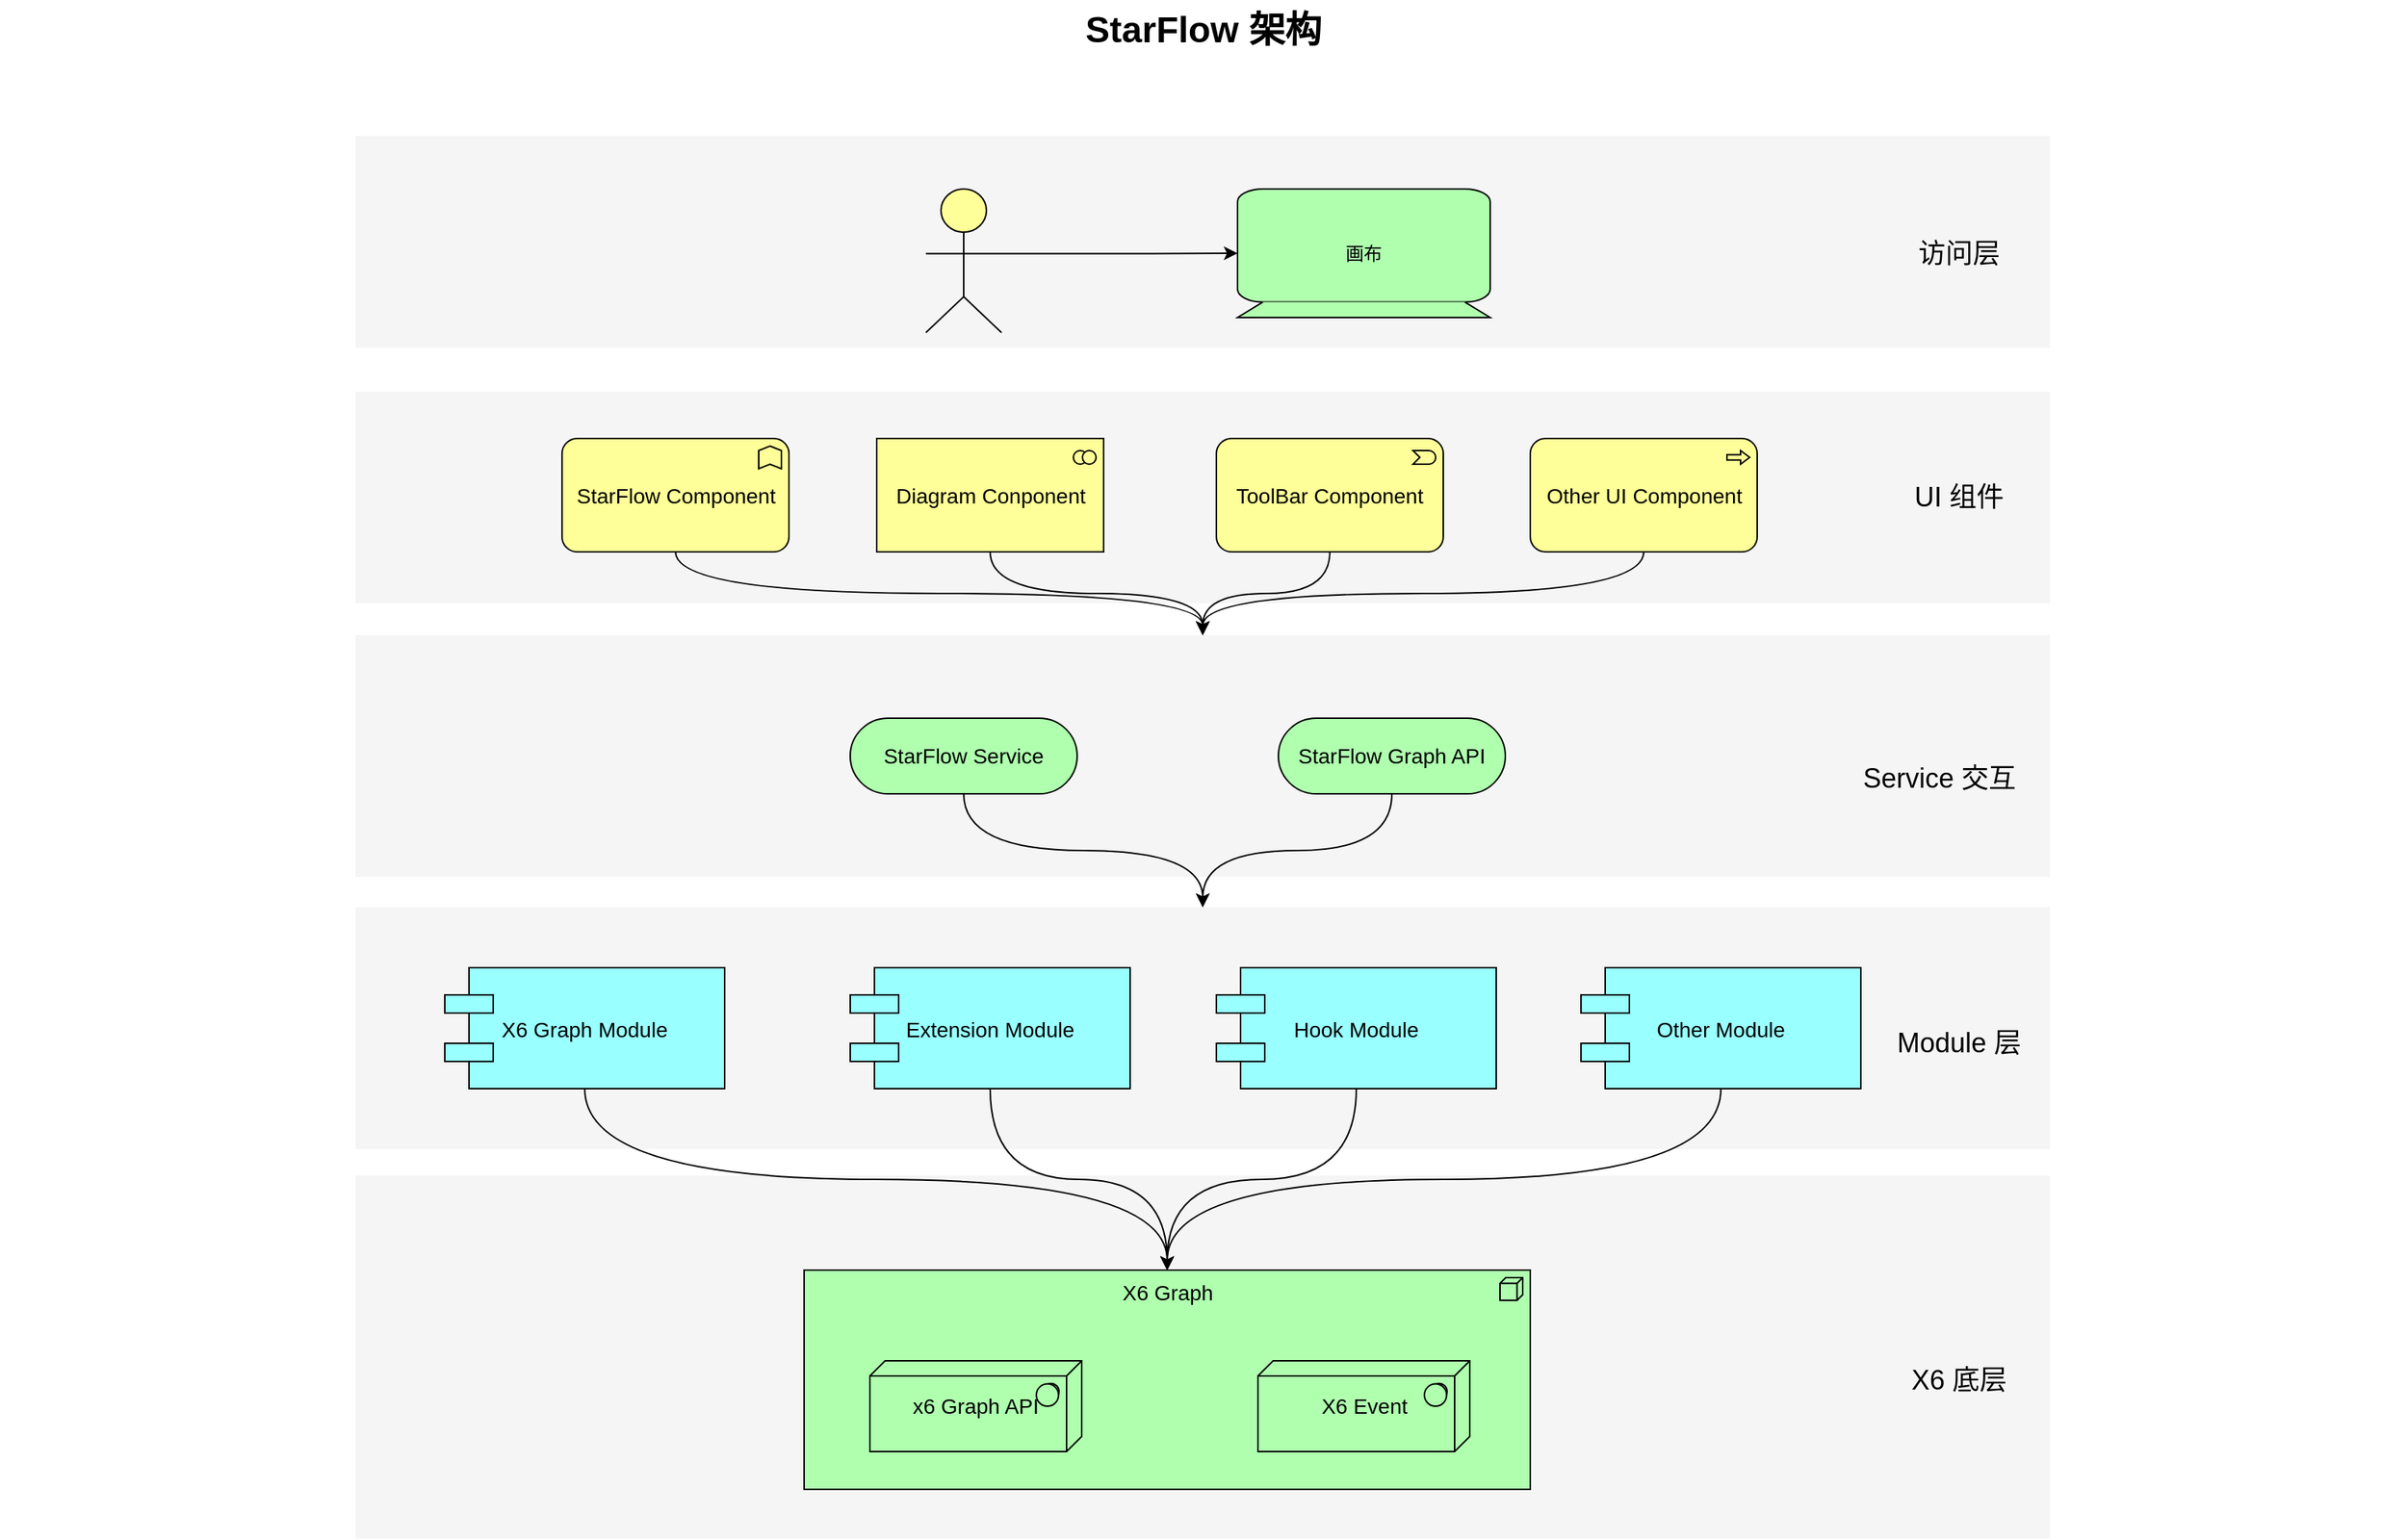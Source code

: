 <mxfile version="20.2.3" type="github">
  <diagram id="6I0OCvxSQrVGMHxT2VVA" name="Page-1">
    <mxGraphModel dx="1919" dy="844" grid="1" gridSize="10" guides="1" tooltips="1" connect="1" arrows="1" fold="1" page="1" pageScale="1" pageWidth="850" pageHeight="1100" math="0" shadow="0">
      <root>
        <mxCell id="0" />
        <mxCell id="1" parent="0" />
        <mxCell id="5hwgeZj60w0eASZ2tmYc-20" value="" style="whiteSpace=wrap;html=1;strokeColor=none;strokeWidth=1;fillColor=#f5f5f5;fontSize=14;" parent="1" vertex="1">
          <mxGeometry x="210" y="160" width="1120" height="140" as="geometry" />
        </mxCell>
        <mxCell id="5hwgeZj60w0eASZ2tmYc-2" value="" style="whiteSpace=wrap;html=1;strokeColor=none;strokeWidth=1;fillColor=#f5f5f5;fontSize=14;" parent="1" vertex="1">
          <mxGeometry x="210" y="490" width="1120" height="160" as="geometry" />
        </mxCell>
        <mxCell id="dKdSaXE48SgPbhcamS2K-30" value="" style="whiteSpace=wrap;html=1;strokeColor=none;strokeWidth=1;fillColor=#f5f5f5;fontSize=14;" parent="1" vertex="1">
          <mxGeometry x="210" y="847.5" width="1120" height="240" as="geometry" />
        </mxCell>
        <mxCell id="dKdSaXE48SgPbhcamS2K-31" value="" style="whiteSpace=wrap;html=1;strokeColor=none;strokeWidth=1;fillColor=#f5f5f5;fontSize=14;" parent="1" vertex="1">
          <mxGeometry x="210" y="670" width="1120" height="160" as="geometry" />
        </mxCell>
        <mxCell id="dKdSaXE48SgPbhcamS2K-32" value="" style="whiteSpace=wrap;html=1;strokeColor=none;strokeWidth=1;fillColor=#f5f5f5;fontSize=14;" parent="1" vertex="1">
          <mxGeometry x="210" y="329" width="1120" height="140" as="geometry" />
        </mxCell>
        <mxCell id="dKdSaXE48SgPbhcamS2K-33" value="X6 Graph" style="html=1;whiteSpace=wrap;fillColor=#AFFFAF;shape=mxgraph.archimate3.application;appType=node;archiType=square;fontSize=14;verticalAlign=top;" parent="1" vertex="1">
          <mxGeometry x="506.5" y="910" width="480" height="145" as="geometry" />
        </mxCell>
        <mxCell id="dKdSaXE48SgPbhcamS2K-35" value="x6 Graph API" style="html=1;whiteSpace=wrap;fillColor=#AFFFAF;shape=mxgraph.archimate3.tech;techType=sysSw;fontSize=14;" parent="1" vertex="1">
          <mxGeometry x="550" y="970" width="140" height="60" as="geometry" />
        </mxCell>
        <mxCell id="dKdSaXE48SgPbhcamS2K-37" value="&lt;div&gt;X6 Event&lt;/div&gt;" style="html=1;whiteSpace=wrap;fillColor=#AFFFAF;shape=mxgraph.archimate3.tech;techType=sysSw;fontSize=14;" parent="1" vertex="1">
          <mxGeometry x="806.5" y="970" width="140" height="60" as="geometry" />
        </mxCell>
        <mxCell id="5hwgeZj60w0eASZ2tmYc-12" style="edgeStyle=orthogonalEdgeStyle;curved=1;orthogonalLoop=1;jettySize=auto;html=1;exitX=0.5;exitY=1;exitDx=0;exitDy=0;exitPerimeter=0;entryX=0.5;entryY=0;entryDx=0;entryDy=0;" parent="1" source="dKdSaXE48SgPbhcamS2K-40" target="dKdSaXE48SgPbhcamS2K-31" edge="1">
          <mxGeometry relative="1" as="geometry" />
        </mxCell>
        <mxCell id="dKdSaXE48SgPbhcamS2K-40" value="StarFlow Service" style="html=1;whiteSpace=wrap;fillColor=#AFFFAF;shape=mxgraph.archimate3.service;fontSize=14;" parent="1" vertex="1">
          <mxGeometry x="537" y="545" width="150" height="50" as="geometry" />
        </mxCell>
        <mxCell id="5hwgeZj60w0eASZ2tmYc-13" style="edgeStyle=orthogonalEdgeStyle;curved=1;orthogonalLoop=1;jettySize=auto;html=1;exitX=0.5;exitY=1;exitDx=0;exitDy=0;exitPerimeter=0;entryX=0.5;entryY=0;entryDx=0;entryDy=0;" parent="1" source="dKdSaXE48SgPbhcamS2K-45" target="dKdSaXE48SgPbhcamS2K-31" edge="1">
          <mxGeometry relative="1" as="geometry">
            <mxPoint x="740" y="670" as="targetPoint" />
          </mxGeometry>
        </mxCell>
        <mxCell id="dKdSaXE48SgPbhcamS2K-45" value="StarFlow Graph API" style="html=1;whiteSpace=wrap;fillColor=#AFFFAF;shape=mxgraph.archimate3.service;fontSize=14;" parent="1" vertex="1">
          <mxGeometry x="820" y="545" width="150" height="50" as="geometry" />
        </mxCell>
        <mxCell id="5hwgeZj60w0eASZ2tmYc-6" style="edgeStyle=orthogonalEdgeStyle;orthogonalLoop=1;jettySize=auto;html=1;exitX=0.5;exitY=1;exitDx=0;exitDy=0;curved=1;" parent="1" source="dKdSaXE48SgPbhcamS2K-47" target="dKdSaXE48SgPbhcamS2K-33" edge="1">
          <mxGeometry relative="1" as="geometry" />
        </mxCell>
        <mxCell id="dKdSaXE48SgPbhcamS2K-47" value="X6 Graph Module" style="shape=component;align=center;fillColor=#99ffff;gradientColor=none;fontSize=14;" parent="1" vertex="1">
          <mxGeometry x="269" y="710" width="185" height="80" as="geometry" />
        </mxCell>
        <mxCell id="5hwgeZj60w0eASZ2tmYc-7" style="edgeStyle=orthogonalEdgeStyle;orthogonalLoop=1;jettySize=auto;html=1;exitX=0.5;exitY=1;exitDx=0;exitDy=0;curved=1;" parent="1" source="dKdSaXE48SgPbhcamS2K-49" target="dKdSaXE48SgPbhcamS2K-33" edge="1">
          <mxGeometry relative="1" as="geometry">
            <mxPoint x="620" y="970" as="targetPoint" />
          </mxGeometry>
        </mxCell>
        <mxCell id="dKdSaXE48SgPbhcamS2K-49" value="Extension Module" style="shape=component;align=center;fillColor=#99ffff;gradientColor=none;fontSize=14;" parent="1" vertex="1">
          <mxGeometry x="537" y="710" width="185" height="80" as="geometry" />
        </mxCell>
        <mxCell id="5hwgeZj60w0eASZ2tmYc-11" style="edgeStyle=orthogonalEdgeStyle;curved=1;orthogonalLoop=1;jettySize=auto;html=1;exitX=0.5;exitY=1;exitDx=0;exitDy=0;entryX=0.5;entryY=0;entryDx=0;entryDy=0;entryPerimeter=0;" parent="1" source="dKdSaXE48SgPbhcamS2K-51" target="dKdSaXE48SgPbhcamS2K-33" edge="1">
          <mxGeometry relative="1" as="geometry" />
        </mxCell>
        <mxCell id="dKdSaXE48SgPbhcamS2K-51" value="Hook Module" style="shape=component;align=center;fillColor=#99ffff;gradientColor=none;fontSize=14;" parent="1" vertex="1">
          <mxGeometry x="779" y="710" width="185" height="80" as="geometry" />
        </mxCell>
        <mxCell id="5hwgeZj60w0eASZ2tmYc-9" style="edgeStyle=orthogonalEdgeStyle;orthogonalLoop=1;jettySize=auto;html=1;exitX=0.5;exitY=1;exitDx=0;exitDy=0;curved=1;entryX=0.5;entryY=0;entryDx=0;entryDy=0;entryPerimeter=0;" parent="1" source="dKdSaXE48SgPbhcamS2K-53" target="dKdSaXE48SgPbhcamS2K-33" edge="1">
          <mxGeometry relative="1" as="geometry" />
        </mxCell>
        <mxCell id="dKdSaXE48SgPbhcamS2K-53" value="Other Module" style="shape=component;align=center;fillColor=#99ffff;gradientColor=none;fontSize=14;" parent="1" vertex="1">
          <mxGeometry x="1020" y="710" width="185" height="80" as="geometry" />
        </mxCell>
        <mxCell id="5hwgeZj60w0eASZ2tmYc-15" style="edgeStyle=orthogonalEdgeStyle;curved=1;orthogonalLoop=1;jettySize=auto;html=1;exitX=0.5;exitY=1;exitDx=0;exitDy=0;exitPerimeter=0;" parent="1" source="dKdSaXE48SgPbhcamS2K-54" target="5hwgeZj60w0eASZ2tmYc-2" edge="1">
          <mxGeometry relative="1" as="geometry" />
        </mxCell>
        <mxCell id="dKdSaXE48SgPbhcamS2K-54" value="StarFlow Component" style="html=1;whiteSpace=wrap;fillColor=#ffff99;shape=mxgraph.archimate3.application;appType=func;archiType=rounded;fontSize=14;" parent="1" vertex="1">
          <mxGeometry x="346.5" y="360" width="150" height="75" as="geometry" />
        </mxCell>
        <mxCell id="5hwgeZj60w0eASZ2tmYc-16" style="edgeStyle=orthogonalEdgeStyle;curved=1;orthogonalLoop=1;jettySize=auto;html=1;exitX=0.5;exitY=1;exitDx=0;exitDy=0;exitPerimeter=0;entryX=0.5;entryY=0;entryDx=0;entryDy=0;" parent="1" source="dKdSaXE48SgPbhcamS2K-55" target="5hwgeZj60w0eASZ2tmYc-2" edge="1">
          <mxGeometry relative="1" as="geometry">
            <mxPoint x="730" y="490" as="targetPoint" />
          </mxGeometry>
        </mxCell>
        <mxCell id="dKdSaXE48SgPbhcamS2K-55" value="Diagram Conponent" style="html=1;whiteSpace=wrap;fillColor=#ffff99;shape=mxgraph.archimate3.application;appType=collab;archiType=square;fontSize=14;" parent="1" vertex="1">
          <mxGeometry x="554.5" y="360" width="150" height="75" as="geometry" />
        </mxCell>
        <mxCell id="5hwgeZj60w0eASZ2tmYc-18" style="edgeStyle=orthogonalEdgeStyle;curved=1;orthogonalLoop=1;jettySize=auto;html=1;exitX=0.5;exitY=1;exitDx=0;exitDy=0;exitPerimeter=0;entryX=0.5;entryY=0;entryDx=0;entryDy=0;" parent="1" source="dKdSaXE48SgPbhcamS2K-56" target="5hwgeZj60w0eASZ2tmYc-2" edge="1">
          <mxGeometry relative="1" as="geometry" />
        </mxCell>
        <mxCell id="dKdSaXE48SgPbhcamS2K-56" value="ToolBar Component" style="html=1;whiteSpace=wrap;fillColor=#ffff99;shape=mxgraph.archimate3.application;appType=event;archiType=rounded;fontSize=14;" parent="1" vertex="1">
          <mxGeometry x="779" y="360" width="150" height="75" as="geometry" />
        </mxCell>
        <mxCell id="5hwgeZj60w0eASZ2tmYc-19" style="edgeStyle=orthogonalEdgeStyle;curved=1;orthogonalLoop=1;jettySize=auto;html=1;exitX=0.5;exitY=1;exitDx=0;exitDy=0;exitPerimeter=0;entryX=0.5;entryY=0;entryDx=0;entryDy=0;" parent="1" source="dKdSaXE48SgPbhcamS2K-57" target="5hwgeZj60w0eASZ2tmYc-2" edge="1">
          <mxGeometry relative="1" as="geometry" />
        </mxCell>
        <mxCell id="dKdSaXE48SgPbhcamS2K-57" value="Other UI Component" style="html=1;whiteSpace=wrap;fillColor=#ffff99;shape=mxgraph.archimate3.application;appType=proc;archiType=rounded;fontSize=14;" parent="1" vertex="1">
          <mxGeometry x="986.5" y="360" width="150" height="75" as="geometry" />
        </mxCell>
        <mxCell id="dKdSaXE48SgPbhcamS2K-58" value="&lt;font style=&quot;font-size: 18px;&quot;&gt;Module 层&lt;/font&gt;" style="text;html=1;strokeColor=none;fillColor=none;align=center;verticalAlign=middle;whiteSpace=wrap;fontSize=14;" parent="1" vertex="1">
          <mxGeometry x="1150" y="750" width="240" height="20" as="geometry" />
        </mxCell>
        <mxCell id="dKdSaXE48SgPbhcamS2K-59" value="&lt;font style=&quot;font-size: 18px;&quot;&gt;Service 交互&lt;/font&gt;" style="text;html=1;strokeColor=none;fillColor=none;align=center;verticalAlign=middle;whiteSpace=wrap;fontSize=14;" parent="1" vertex="1">
          <mxGeometry x="1136.5" y="575" width="240" height="20" as="geometry" />
        </mxCell>
        <mxCell id="dKdSaXE48SgPbhcamS2K-60" value="&lt;font style=&quot;font-size: 18px;&quot;&gt;UI 组件&lt;/font&gt;" style="text;html=1;strokeColor=none;fillColor=none;align=center;verticalAlign=middle;whiteSpace=wrap;fontSize=14;" parent="1" vertex="1">
          <mxGeometry x="1150" y="389" width="240" height="20" as="geometry" />
        </mxCell>
        <mxCell id="5hwgeZj60w0eASZ2tmYc-22" style="edgeStyle=orthogonalEdgeStyle;orthogonalLoop=1;jettySize=auto;html=1;exitX=1;exitY=0.45;exitDx=0;exitDy=0;exitPerimeter=0;entryX=0;entryY=0.5;entryDx=0;entryDy=0;entryPerimeter=0;rounded=0;" parent="1" source="dKdSaXE48SgPbhcamS2K-62" target="5hwgeZj60w0eASZ2tmYc-21" edge="1">
          <mxGeometry relative="1" as="geometry" />
        </mxCell>
        <mxCell id="dKdSaXE48SgPbhcamS2K-62" value="" style="html=1;whiteSpace=wrap;fillColor=#ffff99;shape=mxgraph.archimate3.actor;fontSize=14;" parent="1" vertex="1">
          <mxGeometry x="587" y="195" width="50" height="95" as="geometry" />
        </mxCell>
        <mxCell id="dKdSaXE48SgPbhcamS2K-63" value="StarFlow 架构" style="text;strokeColor=none;fillColor=none;html=1;fontSize=24;fontStyle=1;verticalAlign=middle;align=center;" parent="1" vertex="1">
          <mxGeometry x="-25" y="70" width="1590" height="40" as="geometry" />
        </mxCell>
        <mxCell id="5hwgeZj60w0eASZ2tmYc-14" value="&lt;font style=&quot;font-size: 18px;&quot;&gt;X6 底层&lt;/font&gt;" style="text;html=1;strokeColor=none;fillColor=none;align=center;verticalAlign=middle;whiteSpace=wrap;fontSize=14;" parent="1" vertex="1">
          <mxGeometry x="1150" y="972.5" width="240" height="20" as="geometry" />
        </mxCell>
        <mxCell id="5hwgeZj60w0eASZ2tmYc-21" value="画布" style="html=1;outlineConnect=0;whiteSpace=wrap;fillColor=#AFFFAF;shape=mxgraph.archimate3.device;" parent="1" vertex="1">
          <mxGeometry x="793" y="195" width="167" height="85" as="geometry" />
        </mxCell>
        <mxCell id="5hwgeZj60w0eASZ2tmYc-24" value="&lt;font style=&quot;font-size: 18px;&quot;&gt;访问层&lt;/font&gt;" style="text;html=1;strokeColor=none;fillColor=none;align=center;verticalAlign=middle;whiteSpace=wrap;fontSize=14;" parent="1" vertex="1">
          <mxGeometry x="1150" y="227.5" width="240" height="20" as="geometry" />
        </mxCell>
        <mxCell id="5hwgeZj60w0eASZ2tmYc-26" style="edgeStyle=orthogonalEdgeStyle;rounded=0;orthogonalLoop=1;jettySize=auto;html=1;exitX=0.5;exitY=1;exitDx=0;exitDy=0;" parent="1" source="5hwgeZj60w0eASZ2tmYc-24" target="5hwgeZj60w0eASZ2tmYc-24" edge="1">
          <mxGeometry relative="1" as="geometry" />
        </mxCell>
        <mxCell id="5hwgeZj60w0eASZ2tmYc-27" style="edgeStyle=orthogonalEdgeStyle;rounded=0;orthogonalLoop=1;jettySize=auto;html=1;exitX=0.5;exitY=1;exitDx=0;exitDy=0;fontSize=18;" parent="1" source="5hwgeZj60w0eASZ2tmYc-14" target="5hwgeZj60w0eASZ2tmYc-14" edge="1">
          <mxGeometry relative="1" as="geometry" />
        </mxCell>
      </root>
    </mxGraphModel>
  </diagram>
</mxfile>
